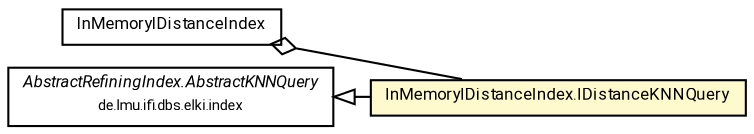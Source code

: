 #!/usr/local/bin/dot
#
# Class diagram 
# Generated by UMLGraph version R5_7_2-60-g0e99a6 (http://www.spinellis.gr/umlgraph/)
#

digraph G {
	graph [fontnames="svg"]
	edge [fontname="Roboto",fontsize=7,labelfontname="Roboto",labelfontsize=7,color="black"];
	node [fontname="Roboto",fontcolor="black",fontsize=8,shape=plaintext,margin=0,width=0,height=0];
	nodesep=0.15;
	ranksep=0.25;
	rankdir=LR;
	// de.lmu.ifi.dbs.elki.index.idistance.InMemoryIDistanceIndex<O>
	c5159749 [label=<<table title="de.lmu.ifi.dbs.elki.index.idistance.InMemoryIDistanceIndex" border="0" cellborder="1" cellspacing="0" cellpadding="2" href="InMemoryIDistanceIndex.html" target="_parent">
		<tr><td><table border="0" cellspacing="0" cellpadding="1">
		<tr><td align="center" balign="center"> <font face="Roboto">InMemoryIDistanceIndex</font> </td></tr>
		</table></td></tr>
		</table>>, URL="InMemoryIDistanceIndex.html"];
	// de.lmu.ifi.dbs.elki.index.idistance.InMemoryIDistanceIndex<O>.IDistanceKNNQuery
	c5159750 [label=<<table title="de.lmu.ifi.dbs.elki.index.idistance.InMemoryIDistanceIndex.IDistanceKNNQuery" border="0" cellborder="1" cellspacing="0" cellpadding="2" bgcolor="lemonChiffon" href="InMemoryIDistanceIndex.IDistanceKNNQuery.html" target="_parent">
		<tr><td><table border="0" cellspacing="0" cellpadding="1">
		<tr><td align="center" balign="center"> <font face="Roboto">InMemoryIDistanceIndex.IDistanceKNNQuery</font> </td></tr>
		</table></td></tr>
		</table>>, URL="InMemoryIDistanceIndex.IDistanceKNNQuery.html"];
	// de.lmu.ifi.dbs.elki.index.AbstractRefiningIndex<O>.AbstractKNNQuery
	c5162063 [label=<<table title="de.lmu.ifi.dbs.elki.index.AbstractRefiningIndex.AbstractKNNQuery" border="0" cellborder="1" cellspacing="0" cellpadding="2" href="../AbstractRefiningIndex.AbstractKNNQuery.html" target="_parent">
		<tr><td><table border="0" cellspacing="0" cellpadding="1">
		<tr><td align="center" balign="center"> <font face="Roboto"><i>AbstractRefiningIndex.AbstractKNNQuery</i></font> </td></tr>
		<tr><td align="center" balign="center"> <font face="Roboto" point-size="7.0">de.lmu.ifi.dbs.elki.index</font> </td></tr>
		</table></td></tr>
		</table>>, URL="../AbstractRefiningIndex.AbstractKNNQuery.html"];
	// de.lmu.ifi.dbs.elki.index.idistance.InMemoryIDistanceIndex<O> has de.lmu.ifi.dbs.elki.index.idistance.InMemoryIDistanceIndex<O>.IDistanceKNNQuery
	c5159749 -> c5159750 [arrowhead=none,arrowtail=ediamond,dir=back,weight=4];
	// de.lmu.ifi.dbs.elki.index.idistance.InMemoryIDistanceIndex<O>.IDistanceKNNQuery extends de.lmu.ifi.dbs.elki.index.AbstractRefiningIndex<O>.AbstractKNNQuery
	c5162063 -> c5159750 [arrowtail=empty,dir=back,weight=10];
}

